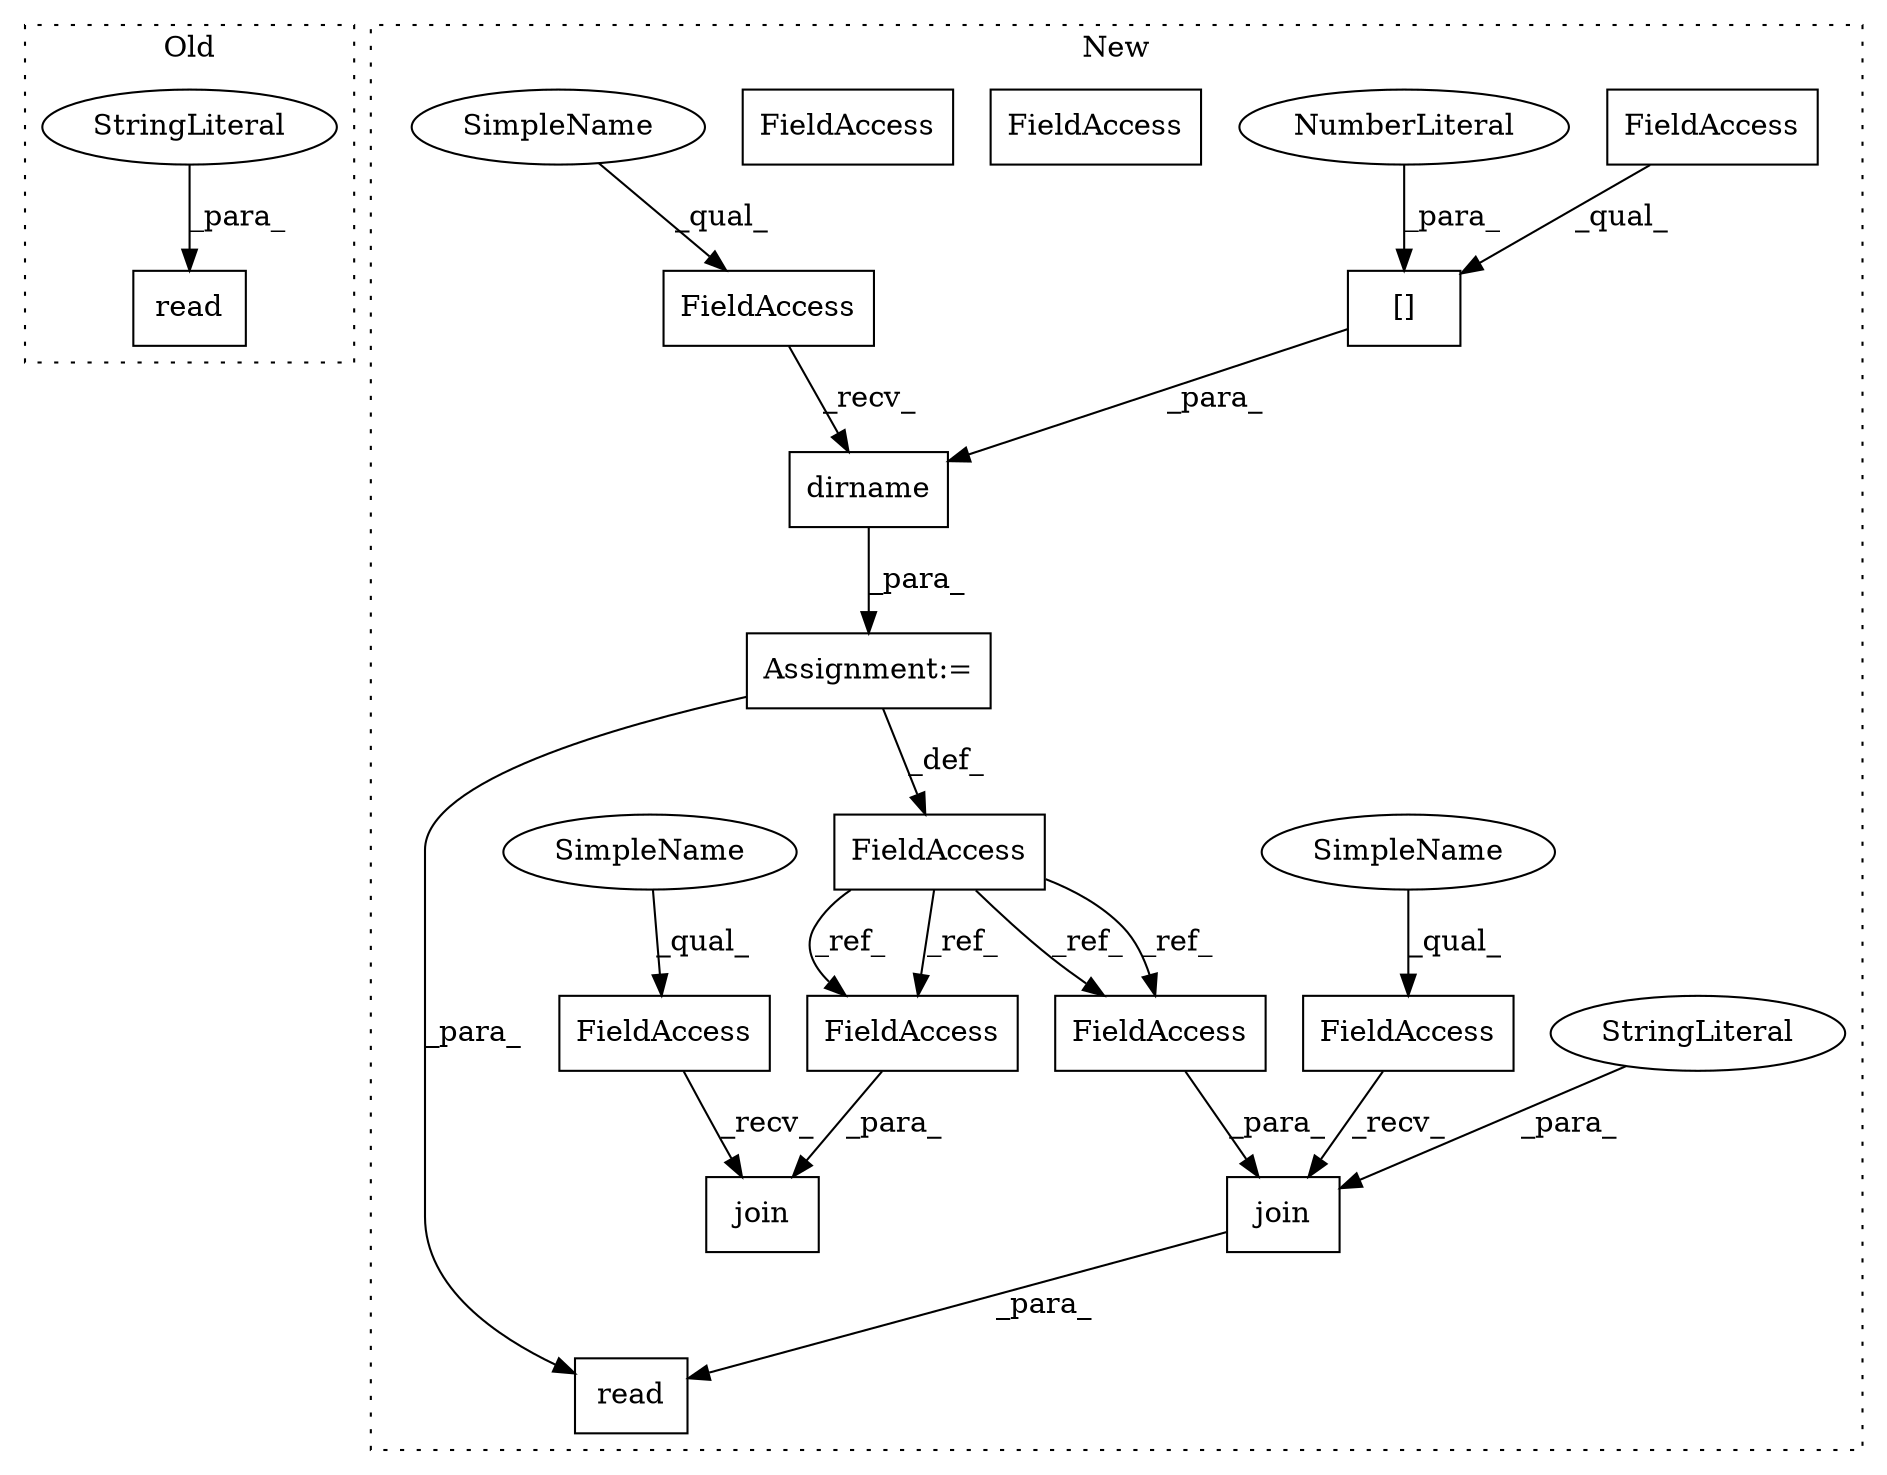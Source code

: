 digraph G {
subgraph cluster0 {
1 [label="read" a="32" s="869,896" l="5,1" shape="box"];
8 [label="StringLiteral" a="45" s="874" l="22" shape="ellipse"];
label = "Old";
style="dotted";
}
subgraph cluster1 {
2 [label="dirname" a="32" s="183,202" l="8,1" shape="box"];
3 [label="FieldAccess" a="22" s="175" l="7" shape="box"];
4 [label="join" a="32" s="1040,1074" l="5,1" shape="box"];
5 [label="FieldAccess" a="22" s="1032" l="7" shape="box"];
6 [label="StringLiteral" a="45" s="1053" l="21" shape="ellipse"];
7 [label="read" a="32" s="1027,1075" l="5,1" shape="box"];
9 [label="Assignment:=" a="7" s="174" l="1" shape="box"];
10 [label="[]" a="2" s="191,201" l="9,1" shape="box"];
11 [label="NumberLiteral" a="34" s="200" l="1" shape="ellipse"];
12 [label="FieldAccess" a="22" s="191" l="8" shape="box"];
13 [label="FieldAccess" a="22" s="167" l="7" shape="box"];
14 [label="FieldAccess" a="22" s="1045" l="7" shape="box"];
15 [label="FieldAccess" a="22" s="332" l="7" shape="box"];
16 [label="join" a="32" s="327,348" l="5,1" shape="box"];
17 [label="FieldAccess" a="22" s="319" l="7" shape="box"];
18 [label="SimpleName" a="42" s="319" l="2" shape="ellipse"];
19 [label="SimpleName" a="42" s="175" l="2" shape="ellipse"];
20 [label="SimpleName" a="42" s="1032" l="2" shape="ellipse"];
21 [label="FieldAccess" a="22" s="332" l="7" shape="box"];
22 [label="FieldAccess" a="22" s="1045" l="7" shape="box"];
label = "New";
style="dotted";
}
2 -> 9 [label="_para_"];
3 -> 2 [label="_recv_"];
4 -> 7 [label="_para_"];
5 -> 4 [label="_recv_"];
6 -> 4 [label="_para_"];
8 -> 1 [label="_para_"];
9 -> 13 [label="_def_"];
9 -> 7 [label="_para_"];
10 -> 2 [label="_para_"];
11 -> 10 [label="_para_"];
12 -> 10 [label="_qual_"];
13 -> 21 [label="_ref_"];
13 -> 22 [label="_ref_"];
13 -> 22 [label="_ref_"];
13 -> 21 [label="_ref_"];
17 -> 16 [label="_recv_"];
18 -> 17 [label="_qual_"];
19 -> 3 [label="_qual_"];
20 -> 5 [label="_qual_"];
21 -> 16 [label="_para_"];
22 -> 4 [label="_para_"];
}